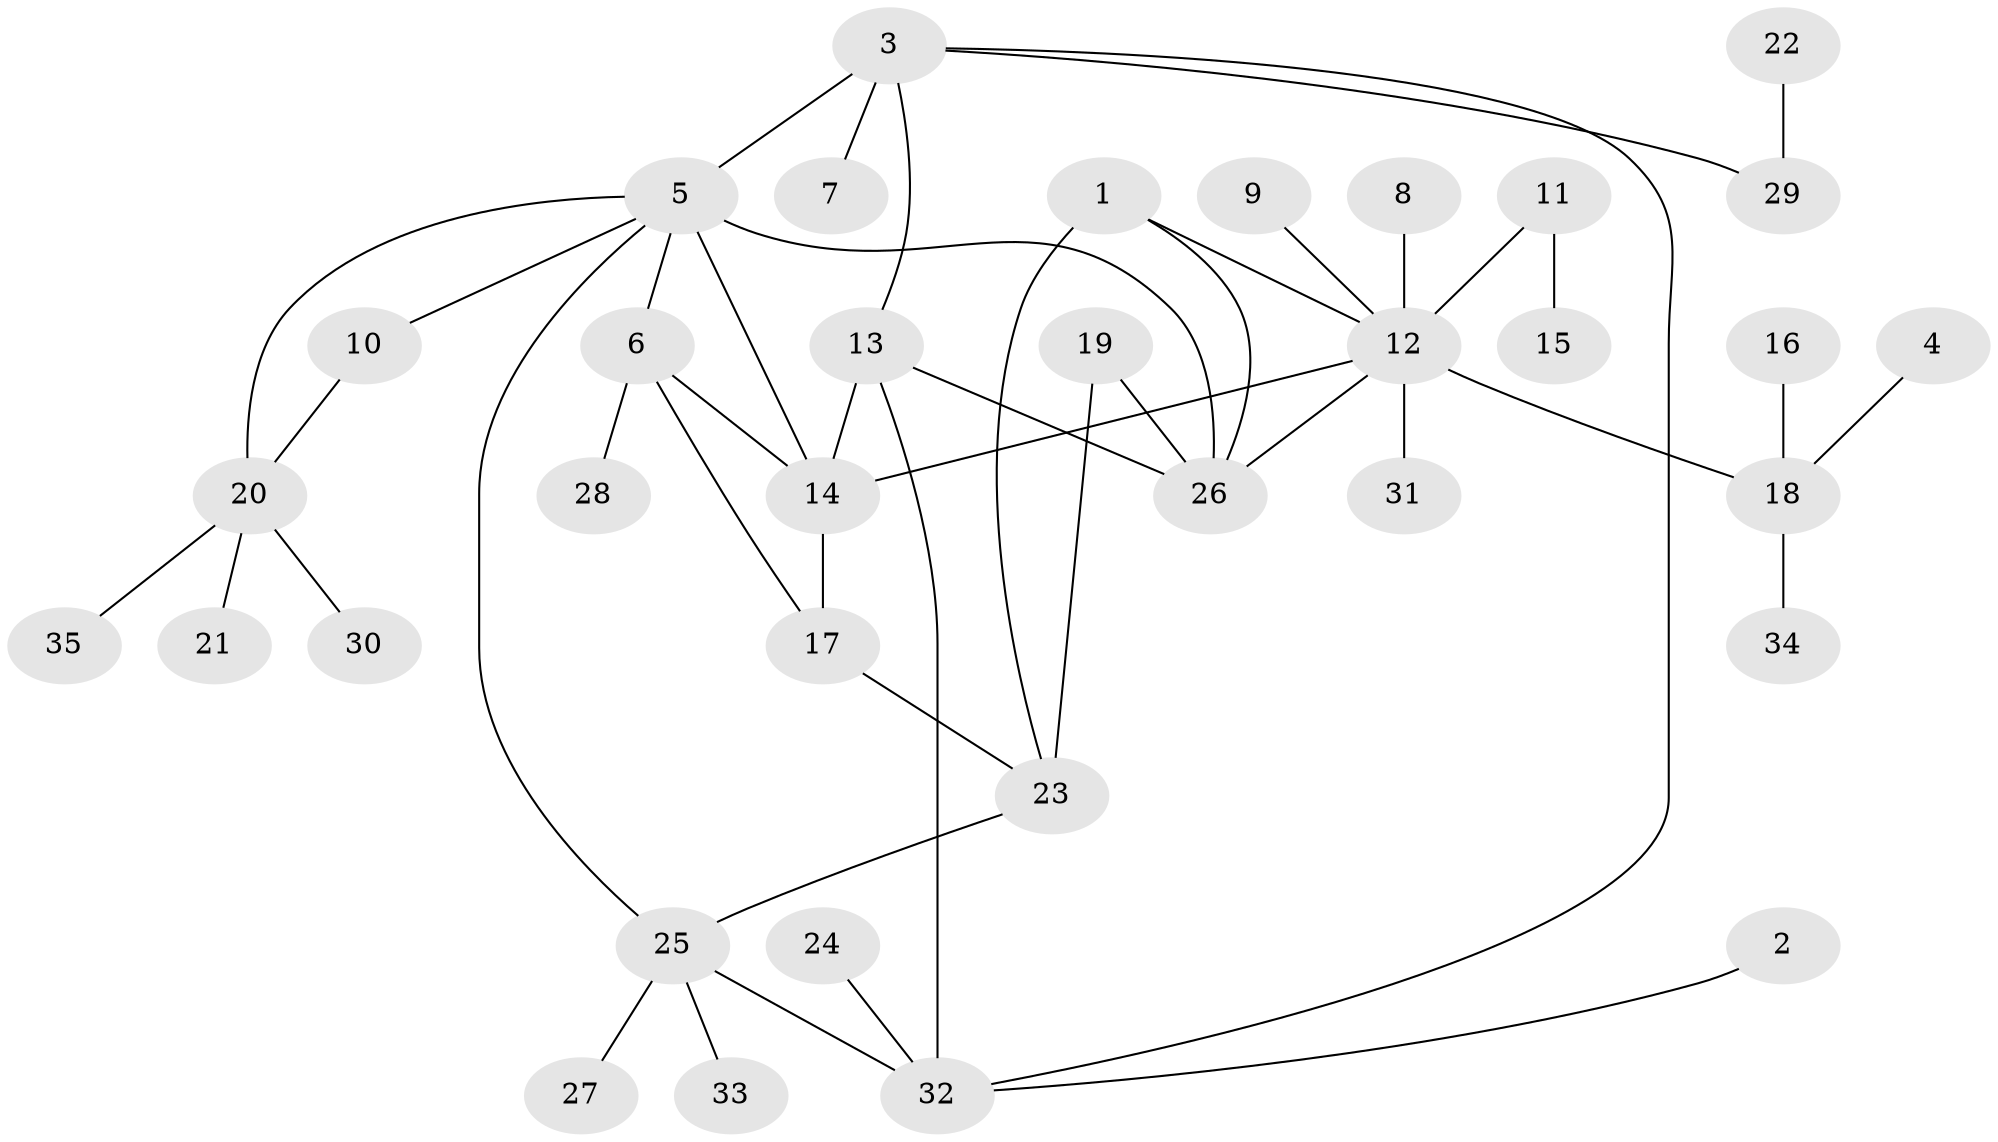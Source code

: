 // original degree distribution, {8: 0.014492753623188406, 6: 0.043478260869565216, 2: 0.18840579710144928, 4: 0.043478260869565216, 7: 0.057971014492753624, 9: 0.014492753623188406, 3: 0.057971014492753624, 10: 0.014492753623188406, 1: 0.5507246376811594, 5: 0.014492753623188406}
// Generated by graph-tools (version 1.1) at 2025/02/03/09/25 03:02:46]
// undirected, 35 vertices, 46 edges
graph export_dot {
graph [start="1"]
  node [color=gray90,style=filled];
  1;
  2;
  3;
  4;
  5;
  6;
  7;
  8;
  9;
  10;
  11;
  12;
  13;
  14;
  15;
  16;
  17;
  18;
  19;
  20;
  21;
  22;
  23;
  24;
  25;
  26;
  27;
  28;
  29;
  30;
  31;
  32;
  33;
  34;
  35;
  1 -- 12 [weight=1.0];
  1 -- 23 [weight=1.0];
  1 -- 26 [weight=1.0];
  2 -- 32 [weight=1.0];
  3 -- 5 [weight=2.0];
  3 -- 7 [weight=1.0];
  3 -- 13 [weight=1.0];
  3 -- 29 [weight=1.0];
  3 -- 32 [weight=1.0];
  4 -- 18 [weight=1.0];
  5 -- 6 [weight=1.0];
  5 -- 10 [weight=1.0];
  5 -- 14 [weight=1.0];
  5 -- 20 [weight=1.0];
  5 -- 25 [weight=1.0];
  5 -- 26 [weight=2.0];
  6 -- 14 [weight=1.0];
  6 -- 17 [weight=1.0];
  6 -- 28 [weight=1.0];
  8 -- 12 [weight=1.0];
  9 -- 12 [weight=1.0];
  10 -- 20 [weight=1.0];
  11 -- 12 [weight=1.0];
  11 -- 15 [weight=1.0];
  12 -- 14 [weight=1.0];
  12 -- 18 [weight=1.0];
  12 -- 26 [weight=1.0];
  12 -- 31 [weight=1.0];
  13 -- 14 [weight=1.0];
  13 -- 26 [weight=1.0];
  13 -- 32 [weight=1.0];
  14 -- 17 [weight=1.0];
  16 -- 18 [weight=1.0];
  17 -- 23 [weight=1.0];
  18 -- 34 [weight=1.0];
  19 -- 23 [weight=1.0];
  19 -- 26 [weight=1.0];
  20 -- 21 [weight=1.0];
  20 -- 30 [weight=1.0];
  20 -- 35 [weight=1.0];
  22 -- 29 [weight=1.0];
  23 -- 25 [weight=2.0];
  24 -- 32 [weight=1.0];
  25 -- 27 [weight=1.0];
  25 -- 32 [weight=1.0];
  25 -- 33 [weight=1.0];
}
